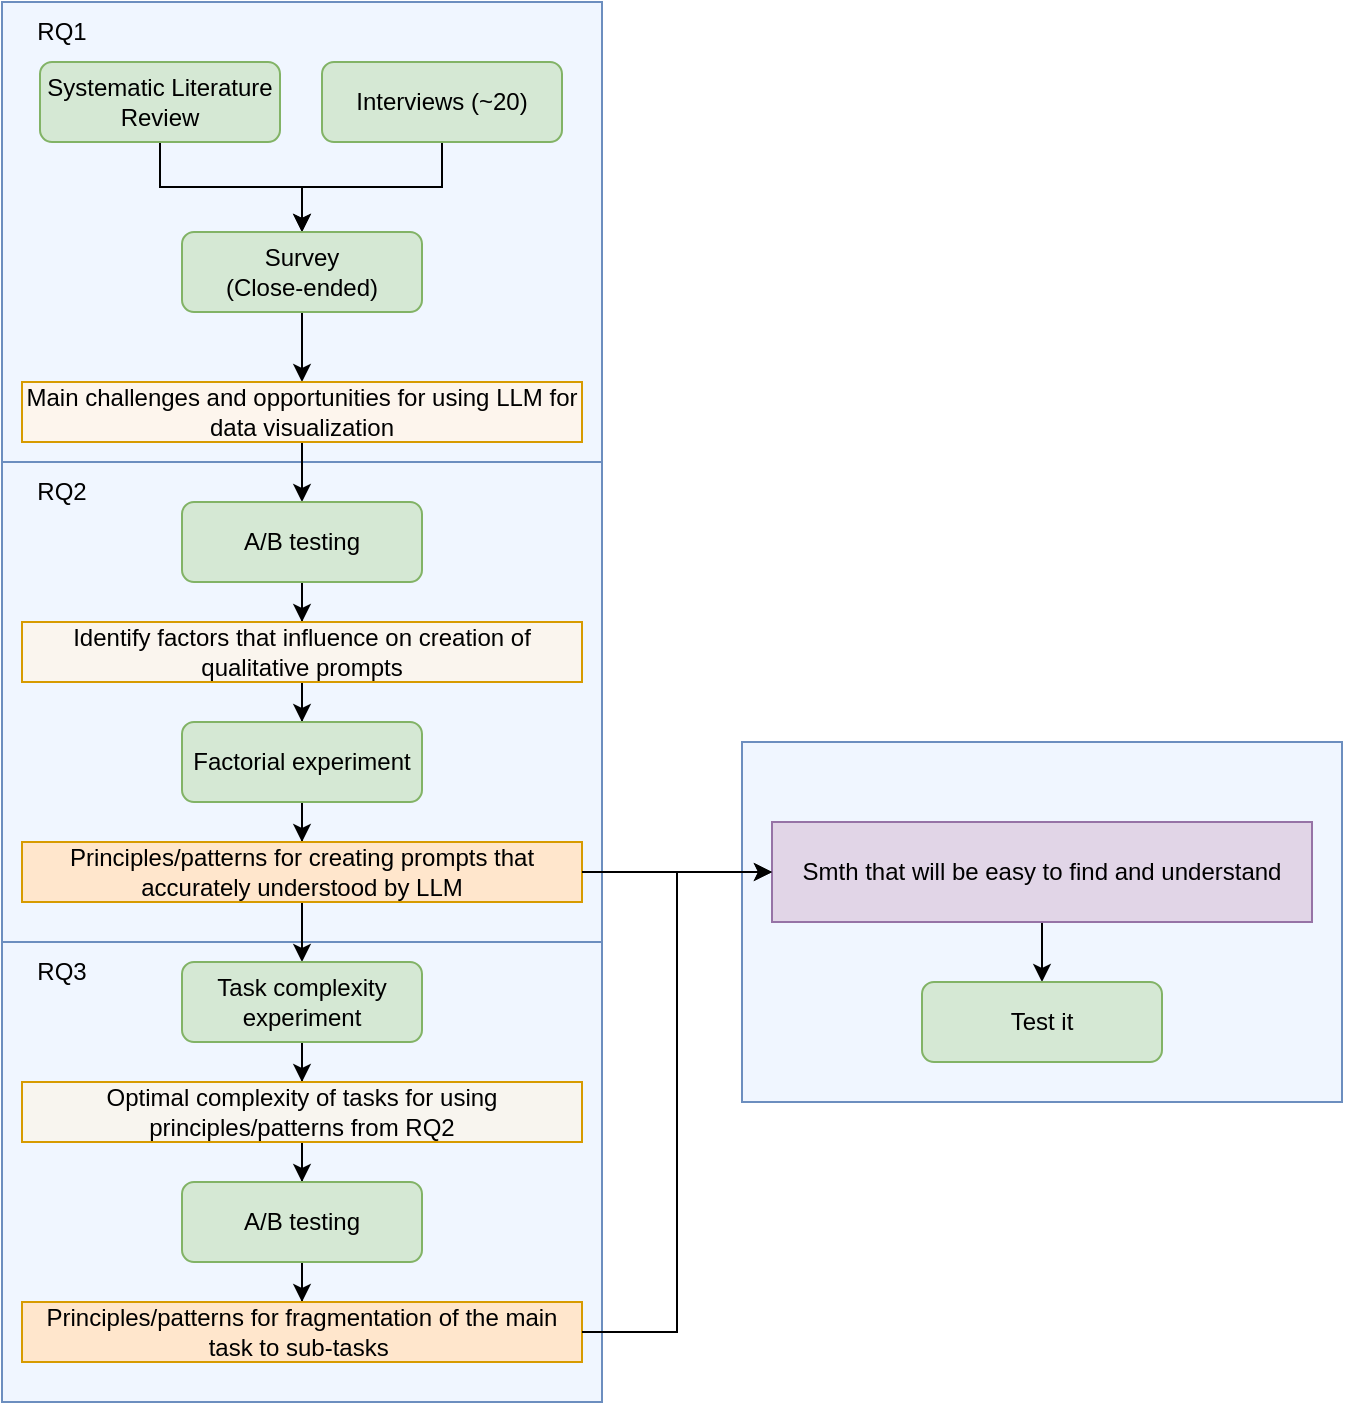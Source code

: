 <mxfile version="26.0.6">
  <diagram id="C5RBs43oDa-KdzZeNtuy" name="Page-1">
    <mxGraphModel dx="2072" dy="1016" grid="1" gridSize="10" guides="1" tooltips="1" connect="1" arrows="1" fold="1" page="1" pageScale="1" pageWidth="827" pageHeight="1169" math="0" shadow="0">
      <root>
        <mxCell id="WIyWlLk6GJQsqaUBKTNV-0" />
        <mxCell id="WIyWlLk6GJQsqaUBKTNV-1" parent="WIyWlLk6GJQsqaUBKTNV-0" />
        <mxCell id="5psIUY1SIHQBk0JDd5z6-27" value="" style="rounded=0;whiteSpace=wrap;html=1;fillColor=light-dark(#F0F6FF,#F0F6FF);strokeColor=#6c8ebf;" vertex="1" parent="WIyWlLk6GJQsqaUBKTNV-1">
          <mxGeometry x="130" y="520" width="300" height="230" as="geometry" />
        </mxCell>
        <mxCell id="5psIUY1SIHQBk0JDd5z6-16" value="" style="rounded=0;whiteSpace=wrap;html=1;fillColor=light-dark(#F0F6FF,#F0F6FF);strokeColor=#6c8ebf;" vertex="1" parent="WIyWlLk6GJQsqaUBKTNV-1">
          <mxGeometry x="130" y="280" width="300" height="240" as="geometry" />
        </mxCell>
        <mxCell id="5psIUY1SIHQBk0JDd5z6-4" value="" style="rounded=0;whiteSpace=wrap;html=1;fillColor=light-dark(#F0F6FF,#F0F6FF);strokeColor=#6c8ebf;" vertex="1" parent="WIyWlLk6GJQsqaUBKTNV-1">
          <mxGeometry x="130" y="50" width="300" height="230" as="geometry" />
        </mxCell>
        <mxCell id="5psIUY1SIHQBk0JDd5z6-2" style="edgeStyle=orthogonalEdgeStyle;rounded=0;orthogonalLoop=1;jettySize=auto;html=1;entryX=0.5;entryY=0;entryDx=0;entryDy=0;" edge="1" parent="WIyWlLk6GJQsqaUBKTNV-1" source="WIyWlLk6GJQsqaUBKTNV-3" target="5psIUY1SIHQBk0JDd5z6-1">
          <mxGeometry relative="1" as="geometry" />
        </mxCell>
        <mxCell id="WIyWlLk6GJQsqaUBKTNV-3" value="Systematic Literature Review" style="rounded=1;whiteSpace=wrap;html=1;fontSize=12;glass=0;strokeWidth=1;shadow=0;fillColor=#d5e8d4;strokeColor=#82b366;" parent="WIyWlLk6GJQsqaUBKTNV-1" vertex="1">
          <mxGeometry x="149" y="80" width="120" height="40" as="geometry" />
        </mxCell>
        <mxCell id="5psIUY1SIHQBk0JDd5z6-3" style="edgeStyle=orthogonalEdgeStyle;rounded=0;orthogonalLoop=1;jettySize=auto;html=1;entryX=0.5;entryY=0;entryDx=0;entryDy=0;" edge="1" parent="WIyWlLk6GJQsqaUBKTNV-1" source="5psIUY1SIHQBk0JDd5z6-0" target="5psIUY1SIHQBk0JDd5z6-1">
          <mxGeometry relative="1" as="geometry" />
        </mxCell>
        <mxCell id="5psIUY1SIHQBk0JDd5z6-0" value="Interviews (~20)" style="rounded=1;whiteSpace=wrap;html=1;fontSize=12;glass=0;strokeWidth=1;shadow=0;fillColor=#d5e8d4;strokeColor=#82b366;" vertex="1" parent="WIyWlLk6GJQsqaUBKTNV-1">
          <mxGeometry x="290" y="80" width="120" height="40" as="geometry" />
        </mxCell>
        <mxCell id="5psIUY1SIHQBk0JDd5z6-7" value="" style="edgeStyle=orthogonalEdgeStyle;rounded=0;orthogonalLoop=1;jettySize=auto;html=1;" edge="1" parent="WIyWlLk6GJQsqaUBKTNV-1" source="5psIUY1SIHQBk0JDd5z6-1" target="5psIUY1SIHQBk0JDd5z6-6">
          <mxGeometry relative="1" as="geometry" />
        </mxCell>
        <mxCell id="5psIUY1SIHQBk0JDd5z6-1" value="Survey&lt;div&gt;(Close-ended)&lt;/div&gt;" style="rounded=1;whiteSpace=wrap;html=1;fontSize=12;glass=0;strokeWidth=1;shadow=0;fillColor=#d5e8d4;strokeColor=#82b366;" vertex="1" parent="WIyWlLk6GJQsqaUBKTNV-1">
          <mxGeometry x="220" y="165" width="120" height="40" as="geometry" />
        </mxCell>
        <mxCell id="5psIUY1SIHQBk0JDd5z6-5" value="RQ1" style="text;html=1;align=center;verticalAlign=middle;whiteSpace=wrap;rounded=0;" vertex="1" parent="WIyWlLk6GJQsqaUBKTNV-1">
          <mxGeometry x="130" y="50" width="60" height="30" as="geometry" />
        </mxCell>
        <mxCell id="5psIUY1SIHQBk0JDd5z6-18" style="edgeStyle=orthogonalEdgeStyle;rounded=0;orthogonalLoop=1;jettySize=auto;html=1;entryX=0.5;entryY=0;entryDx=0;entryDy=0;" edge="1" parent="WIyWlLk6GJQsqaUBKTNV-1" source="5psIUY1SIHQBk0JDd5z6-6" target="5psIUY1SIHQBk0JDd5z6-9">
          <mxGeometry relative="1" as="geometry" />
        </mxCell>
        <mxCell id="5psIUY1SIHQBk0JDd5z6-6" value="Main challenges and opportunities for using LLM for data visualization" style="rounded=0;whiteSpace=wrap;html=1;fillColor=light-dark(#fdf5ed, #36210a);strokeColor=#d79b00;gradientColor=none;" vertex="1" parent="WIyWlLk6GJQsqaUBKTNV-1">
          <mxGeometry x="140" y="240" width="280" height="30" as="geometry" />
        </mxCell>
        <mxCell id="5psIUY1SIHQBk0JDd5z6-11" value="" style="edgeStyle=orthogonalEdgeStyle;rounded=0;orthogonalLoop=1;jettySize=auto;html=1;" edge="1" parent="WIyWlLk6GJQsqaUBKTNV-1" source="5psIUY1SIHQBk0JDd5z6-9" target="5psIUY1SIHQBk0JDd5z6-10">
          <mxGeometry relative="1" as="geometry" />
        </mxCell>
        <mxCell id="5psIUY1SIHQBk0JDd5z6-9" value="A/B testing" style="rounded=1;whiteSpace=wrap;html=1;fontSize=12;glass=0;strokeWidth=1;shadow=0;fillColor=#d5e8d4;strokeColor=#82b366;" vertex="1" parent="WIyWlLk6GJQsqaUBKTNV-1">
          <mxGeometry x="220" y="300" width="120" height="40" as="geometry" />
        </mxCell>
        <mxCell id="5psIUY1SIHQBk0JDd5z6-13" value="" style="edgeStyle=orthogonalEdgeStyle;rounded=0;orthogonalLoop=1;jettySize=auto;html=1;" edge="1" parent="WIyWlLk6GJQsqaUBKTNV-1" source="5psIUY1SIHQBk0JDd5z6-10" target="5psIUY1SIHQBk0JDd5z6-12">
          <mxGeometry relative="1" as="geometry" />
        </mxCell>
        <mxCell id="5psIUY1SIHQBk0JDd5z6-10" value="Identify factors that influence on creation of qualitative prompts" style="rounded=0;whiteSpace=wrap;html=1;fillColor=light-dark(#faf5ee, #36210a);strokeColor=#d79b00;" vertex="1" parent="WIyWlLk6GJQsqaUBKTNV-1">
          <mxGeometry x="140" y="360" width="280" height="30" as="geometry" />
        </mxCell>
        <mxCell id="5psIUY1SIHQBk0JDd5z6-15" value="" style="edgeStyle=orthogonalEdgeStyle;rounded=0;orthogonalLoop=1;jettySize=auto;html=1;" edge="1" parent="WIyWlLk6GJQsqaUBKTNV-1" source="5psIUY1SIHQBk0JDd5z6-12" target="5psIUY1SIHQBk0JDd5z6-14">
          <mxGeometry relative="1" as="geometry" />
        </mxCell>
        <mxCell id="5psIUY1SIHQBk0JDd5z6-12" value="Factorial experiment" style="rounded=1;whiteSpace=wrap;html=1;fontSize=12;glass=0;strokeWidth=1;shadow=0;fillColor=#d5e8d4;strokeColor=#82b366;" vertex="1" parent="WIyWlLk6GJQsqaUBKTNV-1">
          <mxGeometry x="220" y="410" width="120" height="40" as="geometry" />
        </mxCell>
        <mxCell id="5psIUY1SIHQBk0JDd5z6-20" value="" style="edgeStyle=orthogonalEdgeStyle;rounded=0;orthogonalLoop=1;jettySize=auto;html=1;" edge="1" parent="WIyWlLk6GJQsqaUBKTNV-1" source="5psIUY1SIHQBk0JDd5z6-14" target="5psIUY1SIHQBk0JDd5z6-19">
          <mxGeometry relative="1" as="geometry" />
        </mxCell>
        <mxCell id="5psIUY1SIHQBk0JDd5z6-14" value="Principles/patterns for creating prompts that accurately understood by LLM" style="rounded=0;whiteSpace=wrap;html=1;fillColor=#ffe6cc;strokeColor=#d79b00;" vertex="1" parent="WIyWlLk6GJQsqaUBKTNV-1">
          <mxGeometry x="140" y="470" width="280" height="30" as="geometry" />
        </mxCell>
        <mxCell id="5psIUY1SIHQBk0JDd5z6-17" value="RQ2" style="text;html=1;align=center;verticalAlign=middle;whiteSpace=wrap;rounded=0;" vertex="1" parent="WIyWlLk6GJQsqaUBKTNV-1">
          <mxGeometry x="130" y="280" width="60" height="30" as="geometry" />
        </mxCell>
        <mxCell id="5psIUY1SIHQBk0JDd5z6-22" value="" style="edgeStyle=orthogonalEdgeStyle;rounded=0;orthogonalLoop=1;jettySize=auto;html=1;" edge="1" parent="WIyWlLk6GJQsqaUBKTNV-1" source="5psIUY1SIHQBk0JDd5z6-19" target="5psIUY1SIHQBk0JDd5z6-21">
          <mxGeometry relative="1" as="geometry" />
        </mxCell>
        <mxCell id="5psIUY1SIHQBk0JDd5z6-19" value="Task complexity experiment" style="rounded=1;whiteSpace=wrap;html=1;fontSize=12;glass=0;strokeWidth=1;shadow=0;fillColor=#d5e8d4;strokeColor=#82b366;" vertex="1" parent="WIyWlLk6GJQsqaUBKTNV-1">
          <mxGeometry x="220" y="530" width="120" height="40" as="geometry" />
        </mxCell>
        <mxCell id="5psIUY1SIHQBk0JDd5z6-24" value="" style="edgeStyle=orthogonalEdgeStyle;rounded=0;orthogonalLoop=1;jettySize=auto;html=1;" edge="1" parent="WIyWlLk6GJQsqaUBKTNV-1" source="5psIUY1SIHQBk0JDd5z6-21" target="5psIUY1SIHQBk0JDd5z6-23">
          <mxGeometry relative="1" as="geometry" />
        </mxCell>
        <mxCell id="5psIUY1SIHQBk0JDd5z6-21" value="Optimal complexity of tasks for using principles/patterns from RQ2" style="rounded=0;whiteSpace=wrap;html=1;fillColor=light-dark(#f8f5ef, #36210a);strokeColor=#d79b00;" vertex="1" parent="WIyWlLk6GJQsqaUBKTNV-1">
          <mxGeometry x="140" y="590" width="280" height="30" as="geometry" />
        </mxCell>
        <mxCell id="5psIUY1SIHQBk0JDd5z6-26" value="" style="edgeStyle=orthogonalEdgeStyle;rounded=0;orthogonalLoop=1;jettySize=auto;html=1;" edge="1" parent="WIyWlLk6GJQsqaUBKTNV-1" source="5psIUY1SIHQBk0JDd5z6-23" target="5psIUY1SIHQBk0JDd5z6-25">
          <mxGeometry relative="1" as="geometry" />
        </mxCell>
        <mxCell id="5psIUY1SIHQBk0JDd5z6-23" value="A/B testing" style="rounded=1;whiteSpace=wrap;html=1;fontSize=12;glass=0;strokeWidth=1;shadow=0;fillColor=#d5e8d4;strokeColor=#82b366;" vertex="1" parent="WIyWlLk6GJQsqaUBKTNV-1">
          <mxGeometry x="220" y="640" width="120" height="40" as="geometry" />
        </mxCell>
        <mxCell id="5psIUY1SIHQBk0JDd5z6-25" value="Principles/patterns for&amp;nbsp;fragmentation of the main task to sub-tasks&amp;nbsp;" style="rounded=0;whiteSpace=wrap;html=1;fillColor=#ffe6cc;strokeColor=#d79b00;" vertex="1" parent="WIyWlLk6GJQsqaUBKTNV-1">
          <mxGeometry x="140" y="700" width="280" height="30" as="geometry" />
        </mxCell>
        <mxCell id="5psIUY1SIHQBk0JDd5z6-28" value="RQ3" style="text;html=1;align=center;verticalAlign=middle;whiteSpace=wrap;rounded=0;" vertex="1" parent="WIyWlLk6GJQsqaUBKTNV-1">
          <mxGeometry x="130" y="520" width="60" height="30" as="geometry" />
        </mxCell>
        <mxCell id="5psIUY1SIHQBk0JDd5z6-29" value="" style="rounded=0;whiteSpace=wrap;html=1;fillColor=light-dark(#F0F6FF,#F0F6FF);strokeColor=#6c8ebf;" vertex="1" parent="WIyWlLk6GJQsqaUBKTNV-1">
          <mxGeometry x="500" y="420" width="300" height="180" as="geometry" />
        </mxCell>
        <mxCell id="5psIUY1SIHQBk0JDd5z6-32" value="" style="edgeStyle=orthogonalEdgeStyle;rounded=0;orthogonalLoop=1;jettySize=auto;html=1;" edge="1" parent="WIyWlLk6GJQsqaUBKTNV-1" source="5psIUY1SIHQBk0JDd5z6-30" target="5psIUY1SIHQBk0JDd5z6-31">
          <mxGeometry relative="1" as="geometry" />
        </mxCell>
        <mxCell id="5psIUY1SIHQBk0JDd5z6-30" value="Smth that will be easy to find and understand" style="rounded=0;whiteSpace=wrap;html=1;fillColor=#e1d5e7;strokeColor=#9673a6;" vertex="1" parent="WIyWlLk6GJQsqaUBKTNV-1">
          <mxGeometry x="515" y="460" width="270" height="50" as="geometry" />
        </mxCell>
        <mxCell id="5psIUY1SIHQBk0JDd5z6-31" value="Test it" style="rounded=1;whiteSpace=wrap;html=1;fontSize=12;glass=0;strokeWidth=1;shadow=0;fillColor=#d5e8d4;strokeColor=#82b366;" vertex="1" parent="WIyWlLk6GJQsqaUBKTNV-1">
          <mxGeometry x="590" y="540" width="120" height="40" as="geometry" />
        </mxCell>
        <mxCell id="5psIUY1SIHQBk0JDd5z6-33" style="edgeStyle=orthogonalEdgeStyle;rounded=0;orthogonalLoop=1;jettySize=auto;html=1;entryX=0;entryY=0.5;entryDx=0;entryDy=0;" edge="1" parent="WIyWlLk6GJQsqaUBKTNV-1" source="5psIUY1SIHQBk0JDd5z6-25" target="5psIUY1SIHQBk0JDd5z6-30">
          <mxGeometry relative="1" as="geometry" />
        </mxCell>
        <mxCell id="5psIUY1SIHQBk0JDd5z6-34" style="edgeStyle=orthogonalEdgeStyle;rounded=0;orthogonalLoop=1;jettySize=auto;html=1;entryX=0;entryY=0.5;entryDx=0;entryDy=0;" edge="1" parent="WIyWlLk6GJQsqaUBKTNV-1" source="5psIUY1SIHQBk0JDd5z6-14" target="5psIUY1SIHQBk0JDd5z6-30">
          <mxGeometry relative="1" as="geometry" />
        </mxCell>
      </root>
    </mxGraphModel>
  </diagram>
</mxfile>
